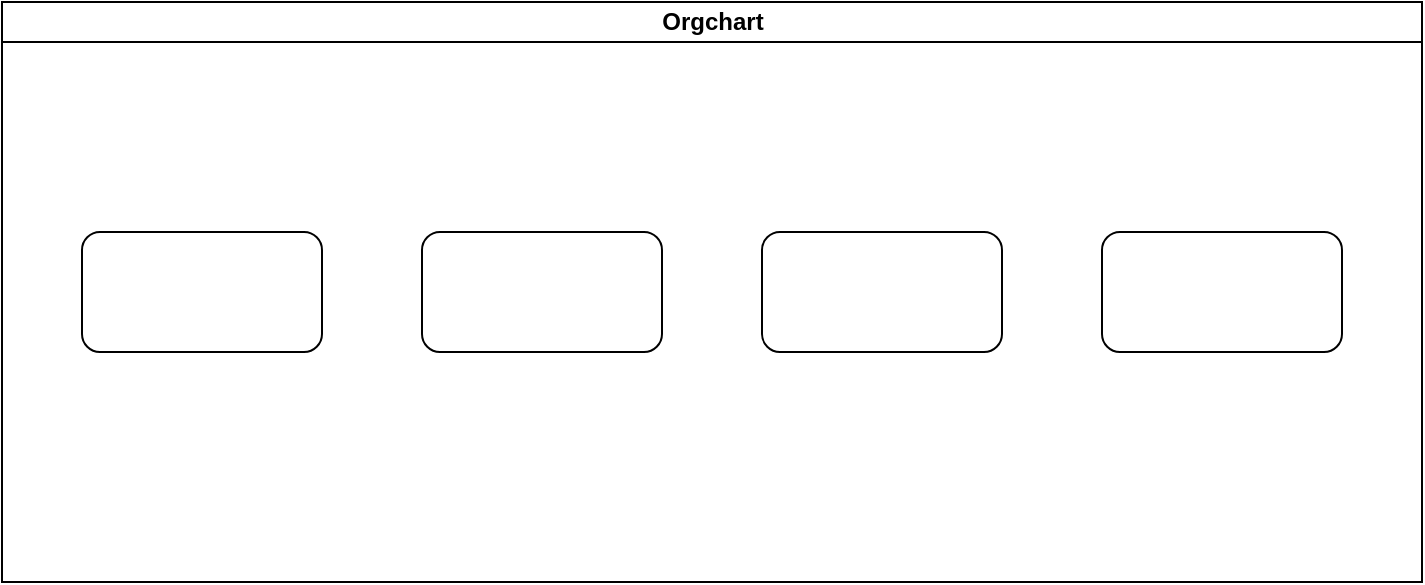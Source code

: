 <mxfile version="24.2.1" type="github">
  <diagram id="prtHgNgQTEPvFCAcTncT" name="Page-1">
    <mxGraphModel dx="1783" dy="723" grid="1" gridSize="10" guides="1" tooltips="1" connect="1" arrows="1" fold="1" page="1" pageScale="1" pageWidth="827" pageHeight="1169" math="0" shadow="0">
      <root>
        <mxCell id="0" />
        <mxCell id="1" parent="0" />
        <mxCell id="dNxyNK7c78bLwvsdeMH5-11" value="Orgchart" style="swimlane;html=1;startSize=20;horizontal=1;containerType=tree;glass=0;" parent="1" vertex="1">
          <mxGeometry x="-10" y="150" width="710" height="290" as="geometry" />
        </mxCell>
        <mxCell id="e7aC95n8w2kdDgPMC6C8-1" value="" style="rounded=1;whiteSpace=wrap;html=1;" vertex="1" parent="dNxyNK7c78bLwvsdeMH5-11">
          <mxGeometry x="40" y="115" width="120" height="60" as="geometry" />
        </mxCell>
        <mxCell id="e7aC95n8w2kdDgPMC6C8-2" value="" style="rounded=1;whiteSpace=wrap;html=1;" vertex="1" parent="dNxyNK7c78bLwvsdeMH5-11">
          <mxGeometry x="210" y="115" width="120" height="60" as="geometry" />
        </mxCell>
        <mxCell id="e7aC95n8w2kdDgPMC6C8-3" value="" style="rounded=1;whiteSpace=wrap;html=1;" vertex="1" parent="dNxyNK7c78bLwvsdeMH5-11">
          <mxGeometry x="380" y="115" width="120" height="60" as="geometry" />
        </mxCell>
        <mxCell id="e7aC95n8w2kdDgPMC6C8-4" value="" style="rounded=1;whiteSpace=wrap;html=1;" vertex="1" parent="dNxyNK7c78bLwvsdeMH5-11">
          <mxGeometry x="550" y="115" width="120" height="60" as="geometry" />
        </mxCell>
      </root>
    </mxGraphModel>
  </diagram>
</mxfile>
